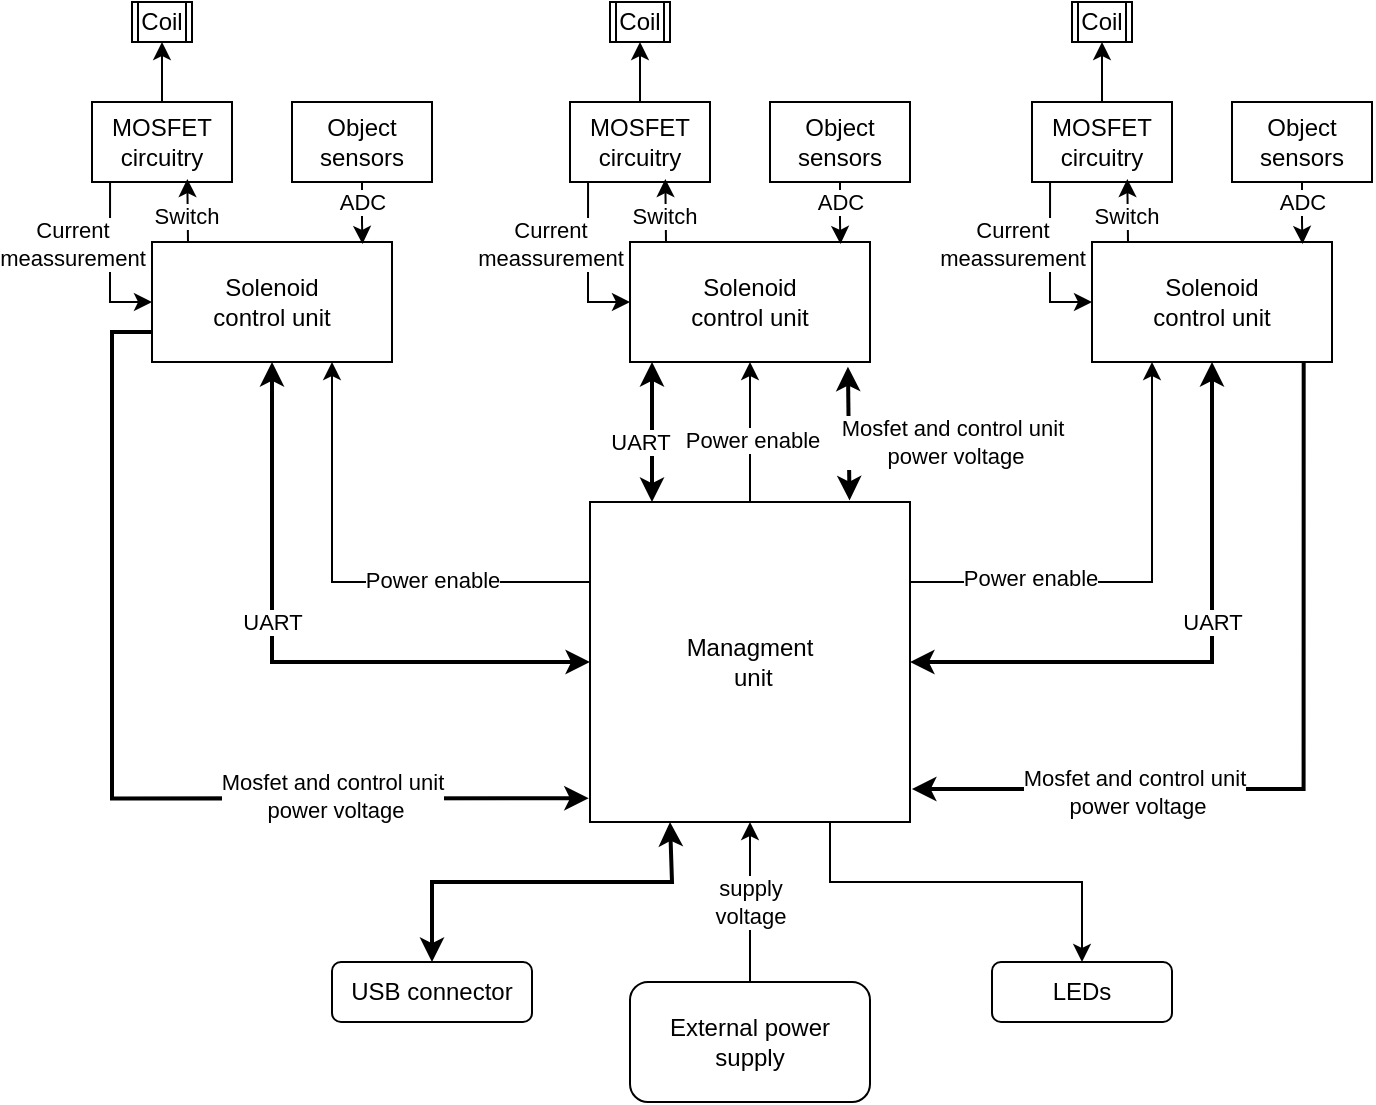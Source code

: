 <mxfile version="22.1.11" type="device">
  <diagram name="Strona-1" id="p86i5taHfOQ_54xOPmbU">
    <mxGraphModel dx="1150" dy="624" grid="1" gridSize="10" guides="1" tooltips="1" connect="1" arrows="1" fold="1" page="1" pageScale="1" pageWidth="827" pageHeight="1169" math="0" shadow="0">
      <root>
        <mxCell id="0" />
        <mxCell id="1" parent="0" />
        <mxCell id="Aoq4z8PR9dVwIWIEE2pD-64" style="edgeStyle=orthogonalEdgeStyle;rounded=0;orthogonalLoop=1;jettySize=auto;html=1;exitX=0;exitY=0.25;exitDx=0;exitDy=0;entryX=0.75;entryY=1;entryDx=0;entryDy=0;" edge="1" parent="1" source="Aoq4z8PR9dVwIWIEE2pD-1" target="Aoq4z8PR9dVwIWIEE2pD-4">
          <mxGeometry relative="1" as="geometry">
            <mxPoint x="230" y="380.0" as="targetPoint" />
            <Array as="points">
              <mxPoint x="210" y="410" />
            </Array>
          </mxGeometry>
        </mxCell>
        <mxCell id="Aoq4z8PR9dVwIWIEE2pD-65" value="Power enable" style="edgeLabel;html=1;align=center;verticalAlign=middle;resizable=0;points=[];" vertex="1" connectable="0" parent="Aoq4z8PR9dVwIWIEE2pD-64">
          <mxGeometry x="-0.221" y="-1" relative="1" as="geometry">
            <mxPoint x="14" as="offset" />
          </mxGeometry>
        </mxCell>
        <mxCell id="Aoq4z8PR9dVwIWIEE2pD-66" style="edgeStyle=orthogonalEdgeStyle;rounded=0;orthogonalLoop=1;jettySize=auto;html=1;exitX=0.5;exitY=0;exitDx=0;exitDy=0;entryX=0.5;entryY=1;entryDx=0;entryDy=0;" edge="1" parent="1" source="Aoq4z8PR9dVwIWIEE2pD-1" target="Aoq4z8PR9dVwIWIEE2pD-40">
          <mxGeometry relative="1" as="geometry" />
        </mxCell>
        <mxCell id="Aoq4z8PR9dVwIWIEE2pD-67" value="Power enable" style="edgeLabel;html=1;align=center;verticalAlign=middle;resizable=0;points=[];" vertex="1" connectable="0" parent="Aoq4z8PR9dVwIWIEE2pD-66">
          <mxGeometry x="-0.11" y="-1" relative="1" as="geometry">
            <mxPoint as="offset" />
          </mxGeometry>
        </mxCell>
        <mxCell id="Aoq4z8PR9dVwIWIEE2pD-1" value="Managment&lt;br&gt;&amp;nbsp;unit" style="rounded=0;whiteSpace=wrap;html=1;" vertex="1" parent="1">
          <mxGeometry x="339" y="370" width="160" height="160" as="geometry" />
        </mxCell>
        <mxCell id="Aoq4z8PR9dVwIWIEE2pD-4" value="Solenoid&lt;br&gt;control unit" style="rounded=0;whiteSpace=wrap;html=1;" vertex="1" parent="1">
          <mxGeometry x="120" y="240" width="120" height="60" as="geometry" />
        </mxCell>
        <mxCell id="Aoq4z8PR9dVwIWIEE2pD-7" value="Coil" style="shape=process;whiteSpace=wrap;html=1;backgroundOutline=1;" vertex="1" parent="1">
          <mxGeometry x="110" y="120" width="30" height="20" as="geometry" />
        </mxCell>
        <mxCell id="Aoq4z8PR9dVwIWIEE2pD-21" style="edgeStyle=orthogonalEdgeStyle;rounded=0;orthogonalLoop=1;jettySize=auto;html=1;entryX=0.5;entryY=1;entryDx=0;entryDy=0;" edge="1" parent="1" source="Aoq4z8PR9dVwIWIEE2pD-8" target="Aoq4z8PR9dVwIWIEE2pD-7">
          <mxGeometry relative="1" as="geometry" />
        </mxCell>
        <mxCell id="Aoq4z8PR9dVwIWIEE2pD-36" style="edgeStyle=orthogonalEdgeStyle;rounded=0;orthogonalLoop=1;jettySize=auto;html=1;exitX=0.129;exitY=0.963;exitDx=0;exitDy=0;entryX=0;entryY=0.5;entryDx=0;entryDy=0;exitPerimeter=0;" edge="1" parent="1" source="Aoq4z8PR9dVwIWIEE2pD-8" target="Aoq4z8PR9dVwIWIEE2pD-4">
          <mxGeometry relative="1" as="geometry" />
        </mxCell>
        <mxCell id="Aoq4z8PR9dVwIWIEE2pD-37" value="Current&lt;br&gt;meassurement" style="edgeLabel;html=1;align=center;verticalAlign=middle;resizable=0;points=[];" vertex="1" connectable="0" parent="Aoq4z8PR9dVwIWIEE2pD-36">
          <mxGeometry x="-0.23" relative="1" as="geometry">
            <mxPoint x="-19" as="offset" />
          </mxGeometry>
        </mxCell>
        <mxCell id="Aoq4z8PR9dVwIWIEE2pD-8" value="MOSFET circuitry" style="rounded=0;whiteSpace=wrap;html=1;" vertex="1" parent="1">
          <mxGeometry x="90" y="170" width="70" height="40" as="geometry" />
        </mxCell>
        <mxCell id="Aoq4z8PR9dVwIWIEE2pD-10" value="Object&lt;br&gt;sensors" style="rounded=0;whiteSpace=wrap;html=1;" vertex="1" parent="1">
          <mxGeometry x="190" y="170" width="70" height="40" as="geometry" />
        </mxCell>
        <mxCell id="Aoq4z8PR9dVwIWIEE2pD-12" style="edgeStyle=orthogonalEdgeStyle;rounded=0;orthogonalLoop=1;jettySize=auto;html=1;entryX=0.877;entryY=0.016;entryDx=0;entryDy=0;entryPerimeter=0;" edge="1" parent="1" source="Aoq4z8PR9dVwIWIEE2pD-10" target="Aoq4z8PR9dVwIWIEE2pD-4">
          <mxGeometry relative="1" as="geometry" />
        </mxCell>
        <mxCell id="Aoq4z8PR9dVwIWIEE2pD-39" value="ADC" style="edgeLabel;html=1;align=center;verticalAlign=middle;resizable=0;points=[];" vertex="1" connectable="0" parent="Aoq4z8PR9dVwIWIEE2pD-12">
          <mxGeometry x="-0.519" relative="1" as="geometry">
            <mxPoint y="2" as="offset" />
          </mxGeometry>
        </mxCell>
        <mxCell id="Aoq4z8PR9dVwIWIEE2pD-20" style="edgeStyle=orthogonalEdgeStyle;rounded=0;orthogonalLoop=1;jettySize=auto;html=1;entryX=0.681;entryY=0.963;entryDx=0;entryDy=0;entryPerimeter=0;" edge="1" parent="1" target="Aoq4z8PR9dVwIWIEE2pD-8">
          <mxGeometry relative="1" as="geometry">
            <mxPoint x="138" y="240" as="sourcePoint" />
            <Array as="points">
              <mxPoint x="138" y="240" />
            </Array>
          </mxGeometry>
        </mxCell>
        <mxCell id="Aoq4z8PR9dVwIWIEE2pD-38" value="Switch" style="edgeLabel;html=1;align=center;verticalAlign=middle;resizable=0;points=[];" vertex="1" connectable="0" parent="Aoq4z8PR9dVwIWIEE2pD-20">
          <mxGeometry x="-0.138" y="1" relative="1" as="geometry">
            <mxPoint as="offset" />
          </mxGeometry>
        </mxCell>
        <mxCell id="Aoq4z8PR9dVwIWIEE2pD-40" value="Solenoid&lt;br style=&quot;border-color: var(--border-color);&quot;&gt;control unit" style="rounded=0;whiteSpace=wrap;html=1;" vertex="1" parent="1">
          <mxGeometry x="359" y="240" width="120" height="60" as="geometry" />
        </mxCell>
        <mxCell id="Aoq4z8PR9dVwIWIEE2pD-41" value="Coil" style="shape=process;whiteSpace=wrap;html=1;backgroundOutline=1;" vertex="1" parent="1">
          <mxGeometry x="349" y="120" width="30" height="20" as="geometry" />
        </mxCell>
        <mxCell id="Aoq4z8PR9dVwIWIEE2pD-42" style="edgeStyle=orthogonalEdgeStyle;rounded=0;orthogonalLoop=1;jettySize=auto;html=1;entryX=0.5;entryY=1;entryDx=0;entryDy=0;" edge="1" parent="1" source="Aoq4z8PR9dVwIWIEE2pD-45" target="Aoq4z8PR9dVwIWIEE2pD-41">
          <mxGeometry relative="1" as="geometry" />
        </mxCell>
        <mxCell id="Aoq4z8PR9dVwIWIEE2pD-43" style="edgeStyle=orthogonalEdgeStyle;rounded=0;orthogonalLoop=1;jettySize=auto;html=1;exitX=0.129;exitY=0.963;exitDx=0;exitDy=0;entryX=0;entryY=0.5;entryDx=0;entryDy=0;exitPerimeter=0;" edge="1" parent="1" source="Aoq4z8PR9dVwIWIEE2pD-45" target="Aoq4z8PR9dVwIWIEE2pD-40">
          <mxGeometry relative="1" as="geometry" />
        </mxCell>
        <mxCell id="Aoq4z8PR9dVwIWIEE2pD-44" value="Current&lt;br&gt;meassurement" style="edgeLabel;html=1;align=center;verticalAlign=middle;resizable=0;points=[];" vertex="1" connectable="0" parent="Aoq4z8PR9dVwIWIEE2pD-43">
          <mxGeometry x="-0.23" relative="1" as="geometry">
            <mxPoint x="-19" as="offset" />
          </mxGeometry>
        </mxCell>
        <mxCell id="Aoq4z8PR9dVwIWIEE2pD-45" value="MOSFET circuitry" style="rounded=0;whiteSpace=wrap;html=1;" vertex="1" parent="1">
          <mxGeometry x="329" y="170" width="70" height="40" as="geometry" />
        </mxCell>
        <mxCell id="Aoq4z8PR9dVwIWIEE2pD-46" value="Object&lt;br&gt;sensors" style="rounded=0;whiteSpace=wrap;html=1;" vertex="1" parent="1">
          <mxGeometry x="429" y="170" width="70" height="40" as="geometry" />
        </mxCell>
        <mxCell id="Aoq4z8PR9dVwIWIEE2pD-47" style="edgeStyle=orthogonalEdgeStyle;rounded=0;orthogonalLoop=1;jettySize=auto;html=1;entryX=0.877;entryY=0.016;entryDx=0;entryDy=0;entryPerimeter=0;" edge="1" parent="1" source="Aoq4z8PR9dVwIWIEE2pD-46" target="Aoq4z8PR9dVwIWIEE2pD-40">
          <mxGeometry relative="1" as="geometry" />
        </mxCell>
        <mxCell id="Aoq4z8PR9dVwIWIEE2pD-48" value="ADC" style="edgeLabel;html=1;align=center;verticalAlign=middle;resizable=0;points=[];" vertex="1" connectable="0" parent="Aoq4z8PR9dVwIWIEE2pD-47">
          <mxGeometry x="-0.519" relative="1" as="geometry">
            <mxPoint y="2" as="offset" />
          </mxGeometry>
        </mxCell>
        <mxCell id="Aoq4z8PR9dVwIWIEE2pD-49" style="edgeStyle=orthogonalEdgeStyle;rounded=0;orthogonalLoop=1;jettySize=auto;html=1;entryX=0.681;entryY=0.963;entryDx=0;entryDy=0;entryPerimeter=0;" edge="1" parent="1" target="Aoq4z8PR9dVwIWIEE2pD-45">
          <mxGeometry relative="1" as="geometry">
            <mxPoint x="377" y="240" as="sourcePoint" />
            <Array as="points">
              <mxPoint x="377" y="240" />
            </Array>
          </mxGeometry>
        </mxCell>
        <mxCell id="Aoq4z8PR9dVwIWIEE2pD-50" value="Switch" style="edgeLabel;html=1;align=center;verticalAlign=middle;resizable=0;points=[];" vertex="1" connectable="0" parent="Aoq4z8PR9dVwIWIEE2pD-49">
          <mxGeometry x="-0.138" y="1" relative="1" as="geometry">
            <mxPoint as="offset" />
          </mxGeometry>
        </mxCell>
        <mxCell id="Aoq4z8PR9dVwIWIEE2pD-52" value="Solenoid&lt;br style=&quot;border-color: var(--border-color);&quot;&gt;control unit" style="rounded=0;whiteSpace=wrap;html=1;" vertex="1" parent="1">
          <mxGeometry x="590" y="240" width="120" height="60" as="geometry" />
        </mxCell>
        <mxCell id="Aoq4z8PR9dVwIWIEE2pD-53" value="Coil" style="shape=process;whiteSpace=wrap;html=1;backgroundOutline=1;" vertex="1" parent="1">
          <mxGeometry x="580" y="120" width="30" height="20" as="geometry" />
        </mxCell>
        <mxCell id="Aoq4z8PR9dVwIWIEE2pD-54" style="edgeStyle=orthogonalEdgeStyle;rounded=0;orthogonalLoop=1;jettySize=auto;html=1;entryX=0.5;entryY=1;entryDx=0;entryDy=0;" edge="1" parent="1" source="Aoq4z8PR9dVwIWIEE2pD-57" target="Aoq4z8PR9dVwIWIEE2pD-53">
          <mxGeometry relative="1" as="geometry" />
        </mxCell>
        <mxCell id="Aoq4z8PR9dVwIWIEE2pD-55" style="edgeStyle=orthogonalEdgeStyle;rounded=0;orthogonalLoop=1;jettySize=auto;html=1;exitX=0.129;exitY=0.963;exitDx=0;exitDy=0;entryX=0;entryY=0.5;entryDx=0;entryDy=0;exitPerimeter=0;" edge="1" parent="1" source="Aoq4z8PR9dVwIWIEE2pD-57" target="Aoq4z8PR9dVwIWIEE2pD-52">
          <mxGeometry relative="1" as="geometry" />
        </mxCell>
        <mxCell id="Aoq4z8PR9dVwIWIEE2pD-56" value="Current&lt;br&gt;meassurement" style="edgeLabel;html=1;align=center;verticalAlign=middle;resizable=0;points=[];" vertex="1" connectable="0" parent="Aoq4z8PR9dVwIWIEE2pD-55">
          <mxGeometry x="-0.23" relative="1" as="geometry">
            <mxPoint x="-19" as="offset" />
          </mxGeometry>
        </mxCell>
        <mxCell id="Aoq4z8PR9dVwIWIEE2pD-57" value="MOSFET circuitry" style="rounded=0;whiteSpace=wrap;html=1;" vertex="1" parent="1">
          <mxGeometry x="560" y="170" width="70" height="40" as="geometry" />
        </mxCell>
        <mxCell id="Aoq4z8PR9dVwIWIEE2pD-58" value="Object&lt;br&gt;sensors" style="rounded=0;whiteSpace=wrap;html=1;" vertex="1" parent="1">
          <mxGeometry x="660" y="170" width="70" height="40" as="geometry" />
        </mxCell>
        <mxCell id="Aoq4z8PR9dVwIWIEE2pD-59" style="edgeStyle=orthogonalEdgeStyle;rounded=0;orthogonalLoop=1;jettySize=auto;html=1;entryX=0.877;entryY=0.016;entryDx=0;entryDy=0;entryPerimeter=0;" edge="1" parent="1" source="Aoq4z8PR9dVwIWIEE2pD-58" target="Aoq4z8PR9dVwIWIEE2pD-52">
          <mxGeometry relative="1" as="geometry" />
        </mxCell>
        <mxCell id="Aoq4z8PR9dVwIWIEE2pD-60" value="ADC" style="edgeLabel;html=1;align=center;verticalAlign=middle;resizable=0;points=[];" vertex="1" connectable="0" parent="Aoq4z8PR9dVwIWIEE2pD-59">
          <mxGeometry x="-0.519" relative="1" as="geometry">
            <mxPoint y="2" as="offset" />
          </mxGeometry>
        </mxCell>
        <mxCell id="Aoq4z8PR9dVwIWIEE2pD-61" style="edgeStyle=orthogonalEdgeStyle;rounded=0;orthogonalLoop=1;jettySize=auto;html=1;entryX=0.681;entryY=0.963;entryDx=0;entryDy=0;entryPerimeter=0;" edge="1" parent="1" target="Aoq4z8PR9dVwIWIEE2pD-57">
          <mxGeometry relative="1" as="geometry">
            <mxPoint x="608" y="240" as="sourcePoint" />
            <Array as="points">
              <mxPoint x="608" y="240" />
            </Array>
          </mxGeometry>
        </mxCell>
        <mxCell id="Aoq4z8PR9dVwIWIEE2pD-62" value="Switch" style="edgeLabel;html=1;align=center;verticalAlign=middle;resizable=0;points=[];" vertex="1" connectable="0" parent="Aoq4z8PR9dVwIWIEE2pD-61">
          <mxGeometry x="-0.138" y="1" relative="1" as="geometry">
            <mxPoint as="offset" />
          </mxGeometry>
        </mxCell>
        <mxCell id="Aoq4z8PR9dVwIWIEE2pD-71" value="" style="endArrow=classic;startArrow=classic;html=1;rounded=0;exitX=0.5;exitY=1;exitDx=0;exitDy=0;entryX=0;entryY=0.5;entryDx=0;entryDy=0;strokeWidth=2;" edge="1" parent="1" source="Aoq4z8PR9dVwIWIEE2pD-4" target="Aoq4z8PR9dVwIWIEE2pD-1">
          <mxGeometry width="50" height="50" relative="1" as="geometry">
            <mxPoint x="380" y="320" as="sourcePoint" />
            <mxPoint x="430" y="270" as="targetPoint" />
            <Array as="points">
              <mxPoint x="180" y="450" />
            </Array>
          </mxGeometry>
        </mxCell>
        <mxCell id="Aoq4z8PR9dVwIWIEE2pD-72" value="UART" style="edgeLabel;html=1;align=center;verticalAlign=middle;resizable=0;points=[];" vertex="1" connectable="0" parent="Aoq4z8PR9dVwIWIEE2pD-71">
          <mxGeometry x="0.357" y="-3" relative="1" as="geometry">
            <mxPoint x="-60" y="-23" as="offset" />
          </mxGeometry>
        </mxCell>
        <mxCell id="Aoq4z8PR9dVwIWIEE2pD-76" style="edgeStyle=orthogonalEdgeStyle;rounded=0;orthogonalLoop=1;jettySize=auto;html=1;exitX=0;exitY=0.75;exitDx=0;exitDy=0;entryX=-0.004;entryY=0.926;entryDx=0;entryDy=0;entryPerimeter=0;strokeWidth=2;" edge="1" parent="1" source="Aoq4z8PR9dVwIWIEE2pD-4" target="Aoq4z8PR9dVwIWIEE2pD-1">
          <mxGeometry relative="1" as="geometry" />
        </mxCell>
        <mxCell id="Aoq4z8PR9dVwIWIEE2pD-77" value="Mosfet and control unit&lt;br&gt;&amp;nbsp;power voltage" style="edgeLabel;html=1;align=center;verticalAlign=middle;resizable=0;points=[];" vertex="1" connectable="0" parent="Aoq4z8PR9dVwIWIEE2pD-76">
          <mxGeometry x="0.225" y="1" relative="1" as="geometry">
            <mxPoint x="62" as="offset" />
          </mxGeometry>
        </mxCell>
        <mxCell id="Aoq4z8PR9dVwIWIEE2pD-80" value="" style="endArrow=classic;startArrow=classic;html=1;rounded=0;exitX=0.908;exitY=1.039;exitDx=0;exitDy=0;entryX=0.811;entryY=-0.005;entryDx=0;entryDy=0;strokeWidth=2;exitPerimeter=0;entryPerimeter=0;" edge="1" parent="1" source="Aoq4z8PR9dVwIWIEE2pD-40" target="Aoq4z8PR9dVwIWIEE2pD-1">
          <mxGeometry width="50" height="50" relative="1" as="geometry">
            <mxPoint x="560" y="290" as="sourcePoint" />
            <mxPoint x="719" y="440" as="targetPoint" />
            <Array as="points" />
          </mxGeometry>
        </mxCell>
        <mxCell id="Aoq4z8PR9dVwIWIEE2pD-82" value="Mosfet and control unit&lt;br&gt;&amp;nbsp;power voltage" style="edgeLabel;html=1;align=center;verticalAlign=middle;resizable=0;points=[];" vertex="1" connectable="0" parent="1">
          <mxGeometry x="519.997" y="340.0" as="geometry" />
        </mxCell>
        <mxCell id="Aoq4z8PR9dVwIWIEE2pD-84" value="" style="endArrow=classic;startArrow=classic;html=1;rounded=0;entryX=0.25;entryY=0;entryDx=0;entryDy=0;strokeWidth=2;" edge="1" parent="1">
          <mxGeometry width="50" height="50" relative="1" as="geometry">
            <mxPoint x="370" y="300" as="sourcePoint" />
            <mxPoint x="370" y="370.0" as="targetPoint" />
            <Array as="points" />
          </mxGeometry>
        </mxCell>
        <mxCell id="Aoq4z8PR9dVwIWIEE2pD-85" value="UART" style="edgeLabel;html=1;align=center;verticalAlign=middle;resizable=0;points=[];" vertex="1" connectable="0" parent="Aoq4z8PR9dVwIWIEE2pD-84">
          <mxGeometry x="0.357" y="-3" relative="1" as="geometry">
            <mxPoint x="-3" y="-8" as="offset" />
          </mxGeometry>
        </mxCell>
        <mxCell id="Aoq4z8PR9dVwIWIEE2pD-96" style="edgeStyle=orthogonalEdgeStyle;rounded=0;orthogonalLoop=1;jettySize=auto;html=1;exitX=0.882;exitY=1.003;exitDx=0;exitDy=0;entryX=1.006;entryY=0.897;entryDx=0;entryDy=0;entryPerimeter=0;strokeWidth=2;exitPerimeter=0;" edge="1" parent="1" source="Aoq4z8PR9dVwIWIEE2pD-52" target="Aoq4z8PR9dVwIWIEE2pD-1">
          <mxGeometry relative="1" as="geometry">
            <mxPoint x="511" y="370" as="sourcePoint" />
            <mxPoint x="729" y="603" as="targetPoint" />
          </mxGeometry>
        </mxCell>
        <mxCell id="Aoq4z8PR9dVwIWIEE2pD-97" value="Mosfet and control unit&lt;br&gt;&amp;nbsp;power voltage" style="edgeLabel;html=1;align=center;verticalAlign=middle;resizable=0;points=[];" vertex="1" connectable="0" parent="Aoq4z8PR9dVwIWIEE2pD-96">
          <mxGeometry x="0.225" y="1" relative="1" as="geometry">
            <mxPoint x="-48" as="offset" />
          </mxGeometry>
        </mxCell>
        <mxCell id="Aoq4z8PR9dVwIWIEE2pD-98" value="" style="endArrow=classic;html=1;rounded=0;entryX=0.25;entryY=1;entryDx=0;entryDy=0;exitX=1;exitY=0.25;exitDx=0;exitDy=0;" edge="1" parent="1" source="Aoq4z8PR9dVwIWIEE2pD-1" target="Aoq4z8PR9dVwIWIEE2pD-52">
          <mxGeometry width="50" height="50" relative="1" as="geometry">
            <mxPoint x="350" y="360" as="sourcePoint" />
            <mxPoint x="400" y="310" as="targetPoint" />
            <Array as="points">
              <mxPoint x="620" y="410" />
            </Array>
          </mxGeometry>
        </mxCell>
        <mxCell id="Aoq4z8PR9dVwIWIEE2pD-99" value="" style="endArrow=classic;startArrow=classic;html=1;rounded=0;entryX=0.5;entryY=1;entryDx=0;entryDy=0;exitX=1;exitY=0.5;exitDx=0;exitDy=0;strokeWidth=2;" edge="1" parent="1" source="Aoq4z8PR9dVwIWIEE2pD-1" target="Aoq4z8PR9dVwIWIEE2pD-52">
          <mxGeometry width="50" height="50" relative="1" as="geometry">
            <mxPoint x="350" y="360" as="sourcePoint" />
            <mxPoint x="400" y="310" as="targetPoint" />
            <Array as="points">
              <mxPoint x="650" y="450" />
            </Array>
          </mxGeometry>
        </mxCell>
        <mxCell id="Aoq4z8PR9dVwIWIEE2pD-100" value="UART" style="edgeLabel;html=1;align=center;verticalAlign=middle;resizable=0;points=[];" vertex="1" connectable="0" parent="Aoq4z8PR9dVwIWIEE2pD-99">
          <mxGeometry x="0.058" y="1" relative="1" as="geometry">
            <mxPoint x="1" y="-12" as="offset" />
          </mxGeometry>
        </mxCell>
        <mxCell id="Aoq4z8PR9dVwIWIEE2pD-101" value="Power enable" style="edgeLabel;html=1;align=center;verticalAlign=middle;resizable=0;points=[];" vertex="1" connectable="0" parent="1">
          <mxGeometry x="559.997" y="410" as="geometry">
            <mxPoint x="-1" y="-2" as="offset" />
          </mxGeometry>
        </mxCell>
        <mxCell id="Aoq4z8PR9dVwIWIEE2pD-102" value="USB connector" style="rounded=1;whiteSpace=wrap;html=1;" vertex="1" parent="1">
          <mxGeometry x="210" y="600" width="100" height="30" as="geometry" />
        </mxCell>
        <mxCell id="Aoq4z8PR9dVwIWIEE2pD-107" value="" style="endArrow=classic;startArrow=classic;html=1;rounded=0;exitX=0.25;exitY=1;exitDx=0;exitDy=0;entryX=0.5;entryY=0;entryDx=0;entryDy=0;strokeWidth=2;" edge="1" parent="1" source="Aoq4z8PR9dVwIWIEE2pD-1" target="Aoq4z8PR9dVwIWIEE2pD-102">
          <mxGeometry width="50" height="50" relative="1" as="geometry">
            <mxPoint x="350" y="520" as="sourcePoint" />
            <mxPoint x="400" y="470" as="targetPoint" />
            <Array as="points">
              <mxPoint x="380" y="560" />
              <mxPoint x="300" y="560" />
              <mxPoint x="260" y="560" />
            </Array>
          </mxGeometry>
        </mxCell>
        <mxCell id="Aoq4z8PR9dVwIWIEE2pD-108" value="LEDs" style="rounded=1;whiteSpace=wrap;html=1;" vertex="1" parent="1">
          <mxGeometry x="540" y="600" width="90" height="30" as="geometry" />
        </mxCell>
        <mxCell id="Aoq4z8PR9dVwIWIEE2pD-113" value="" style="endArrow=classic;html=1;rounded=0;exitX=0.75;exitY=1;exitDx=0;exitDy=0;entryX=0.5;entryY=0;entryDx=0;entryDy=0;" edge="1" parent="1" source="Aoq4z8PR9dVwIWIEE2pD-1" target="Aoq4z8PR9dVwIWIEE2pD-108">
          <mxGeometry width="50" height="50" relative="1" as="geometry">
            <mxPoint x="370" y="450" as="sourcePoint" />
            <mxPoint x="460" y="570" as="targetPoint" />
            <Array as="points">
              <mxPoint x="459" y="560" />
              <mxPoint x="585" y="560" />
            </Array>
          </mxGeometry>
        </mxCell>
        <mxCell id="Aoq4z8PR9dVwIWIEE2pD-118" style="edgeStyle=orthogonalEdgeStyle;rounded=0;orthogonalLoop=1;jettySize=auto;html=1;entryX=0.5;entryY=1;entryDx=0;entryDy=0;" edge="1" parent="1" source="Aoq4z8PR9dVwIWIEE2pD-117" target="Aoq4z8PR9dVwIWIEE2pD-1">
          <mxGeometry relative="1" as="geometry" />
        </mxCell>
        <mxCell id="Aoq4z8PR9dVwIWIEE2pD-119" value="supply&lt;br&gt;voltage" style="edgeLabel;html=1;align=center;verticalAlign=middle;resizable=0;points=[];" vertex="1" connectable="0" parent="Aoq4z8PR9dVwIWIEE2pD-118">
          <mxGeometry x="0.225" y="1" relative="1" as="geometry">
            <mxPoint x="1" y="9" as="offset" />
          </mxGeometry>
        </mxCell>
        <mxCell id="Aoq4z8PR9dVwIWIEE2pD-117" value="External power&lt;br&gt;supply" style="rounded=1;whiteSpace=wrap;html=1;" vertex="1" parent="1">
          <mxGeometry x="359" y="610" width="120" height="60" as="geometry" />
        </mxCell>
      </root>
    </mxGraphModel>
  </diagram>
</mxfile>
